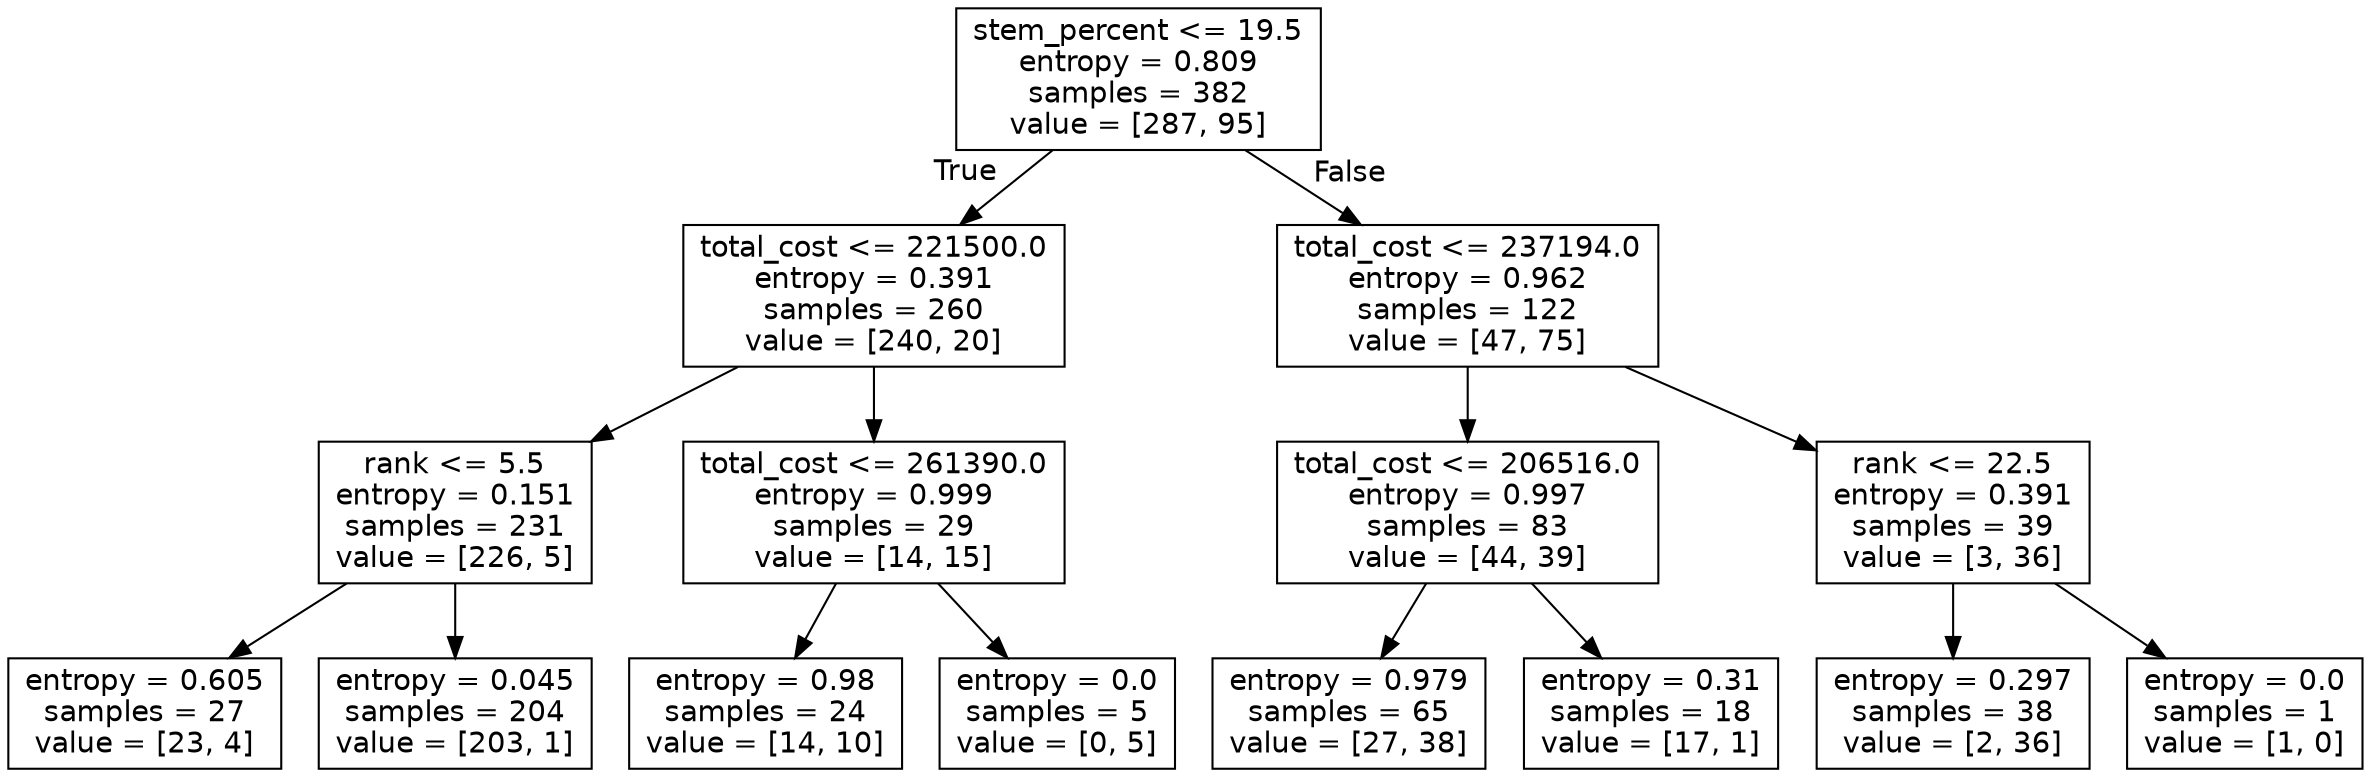 digraph Tree {
node [shape=box, fontname="helvetica"] ;
edge [fontname="helvetica"] ;
0 [label="stem_percent <= 19.5\nentropy = 0.809\nsamples = 382\nvalue = [287, 95]"] ;
1 [label="total_cost <= 221500.0\nentropy = 0.391\nsamples = 260\nvalue = [240, 20]"] ;
0 -> 1 [labeldistance=2.5, labelangle=45, headlabel="True"] ;
2 [label="rank <= 5.5\nentropy = 0.151\nsamples = 231\nvalue = [226, 5]"] ;
1 -> 2 ;
3 [label="entropy = 0.605\nsamples = 27\nvalue = [23, 4]"] ;
2 -> 3 ;
4 [label="entropy = 0.045\nsamples = 204\nvalue = [203, 1]"] ;
2 -> 4 ;
5 [label="total_cost <= 261390.0\nentropy = 0.999\nsamples = 29\nvalue = [14, 15]"] ;
1 -> 5 ;
6 [label="entropy = 0.98\nsamples = 24\nvalue = [14, 10]"] ;
5 -> 6 ;
7 [label="entropy = 0.0\nsamples = 5\nvalue = [0, 5]"] ;
5 -> 7 ;
8 [label="total_cost <= 237194.0\nentropy = 0.962\nsamples = 122\nvalue = [47, 75]"] ;
0 -> 8 [labeldistance=2.5, labelangle=-45, headlabel="False"] ;
9 [label="total_cost <= 206516.0\nentropy = 0.997\nsamples = 83\nvalue = [44, 39]"] ;
8 -> 9 ;
10 [label="entropy = 0.979\nsamples = 65\nvalue = [27, 38]"] ;
9 -> 10 ;
11 [label="entropy = 0.31\nsamples = 18\nvalue = [17, 1]"] ;
9 -> 11 ;
12 [label="rank <= 22.5\nentropy = 0.391\nsamples = 39\nvalue = [3, 36]"] ;
8 -> 12 ;
13 [label="entropy = 0.297\nsamples = 38\nvalue = [2, 36]"] ;
12 -> 13 ;
14 [label="entropy = 0.0\nsamples = 1\nvalue = [1, 0]"] ;
12 -> 14 ;
}